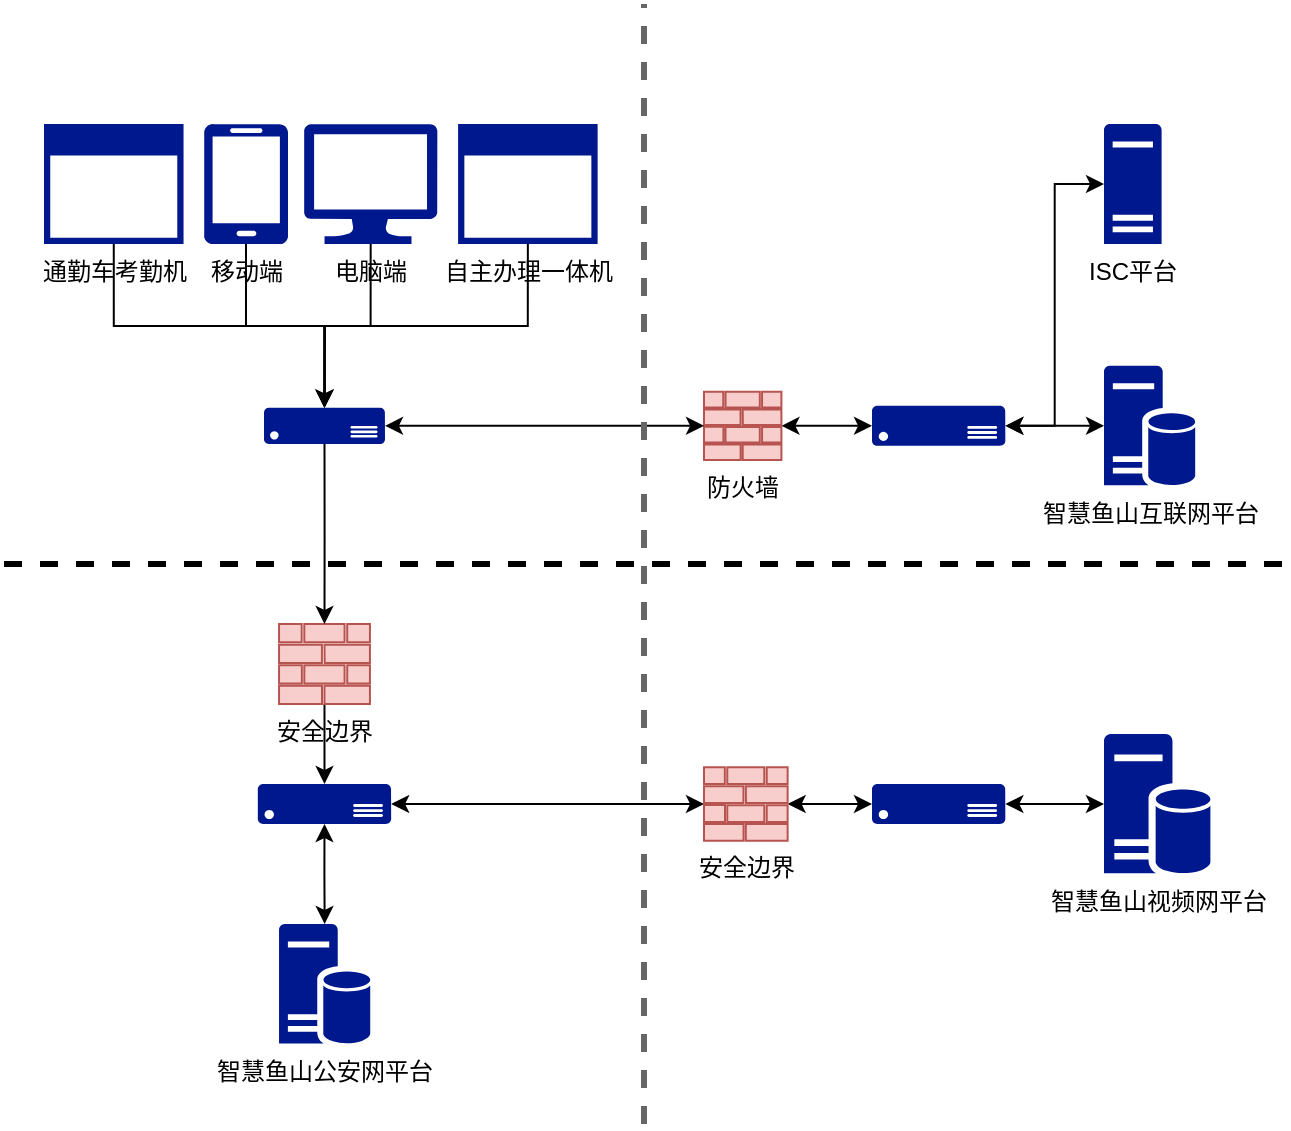 <mxfile version="13.8.5" type="github">
  <diagram id="pFHNbLprS0CvGZzR183H" name="第 1 页">
    <mxGraphModel dx="1846" dy="567" grid="1" gridSize="10" guides="1" tooltips="1" connect="1" arrows="1" fold="1" page="1" pageScale="1" pageWidth="827" pageHeight="1169" math="0" shadow="0">
      <root>
        <mxCell id="0" />
        <mxCell id="1" parent="0" />
        <mxCell id="pjRl3x3YbXFrnQ3nHP1f-8" style="edgeStyle=orthogonalEdgeStyle;rounded=0;orthogonalLoop=1;jettySize=auto;html=1;exitX=0.5;exitY=1;exitDx=0;exitDy=0;exitPerimeter=0;entryX=0.5;entryY=0;entryDx=0;entryDy=0;entryPerimeter=0;" edge="1" parent="1" source="pjRl3x3YbXFrnQ3nHP1f-2" target="pjRl3x3YbXFrnQ3nHP1f-33">
          <mxGeometry relative="1" as="geometry">
            <mxPoint x="550" y="390" as="targetPoint" />
          </mxGeometry>
        </mxCell>
        <mxCell id="pjRl3x3YbXFrnQ3nHP1f-2" value="移动端" style="aspect=fixed;pointerEvents=1;shadow=0;dashed=0;html=1;strokeColor=none;labelPosition=center;verticalLabelPosition=bottom;verticalAlign=top;align=center;fillColor=#00188D;shape=mxgraph.azure.mobile" vertex="1" parent="1">
          <mxGeometry x="80" y="140" width="42" height="60" as="geometry" />
        </mxCell>
        <mxCell id="pjRl3x3YbXFrnQ3nHP1f-3" value="自主办理一体机" style="aspect=fixed;pointerEvents=1;shadow=0;dashed=0;html=1;strokeColor=none;labelPosition=center;verticalLabelPosition=bottom;verticalAlign=top;align=center;fillColor=#00188D;shape=mxgraph.mscae.enterprise.application_blank" vertex="1" parent="1">
          <mxGeometry x="207.05" y="140" width="69.76" height="60" as="geometry" />
        </mxCell>
        <mxCell id="pjRl3x3YbXFrnQ3nHP1f-9" style="edgeStyle=orthogonalEdgeStyle;rounded=0;orthogonalLoop=1;jettySize=auto;html=1;exitX=0.5;exitY=1;exitDx=0;exitDy=0;exitPerimeter=0;entryX=0.5;entryY=0;entryDx=0;entryDy=0;entryPerimeter=0;" edge="1" parent="1" source="pjRl3x3YbXFrnQ3nHP1f-4" target="pjRl3x3YbXFrnQ3nHP1f-33">
          <mxGeometry relative="1" as="geometry">
            <mxPoint x="550" y="390" as="targetPoint" />
          </mxGeometry>
        </mxCell>
        <mxCell id="pjRl3x3YbXFrnQ3nHP1f-4" value="电脑端" style="aspect=fixed;pointerEvents=1;shadow=0;dashed=0;html=1;strokeColor=none;labelPosition=center;verticalLabelPosition=bottom;verticalAlign=top;align=center;fillColor=#00188D;shape=mxgraph.azure.computer" vertex="1" parent="1">
          <mxGeometry x="130" y="140" width="66.67" height="60" as="geometry" />
        </mxCell>
        <mxCell id="pjRl3x3YbXFrnQ3nHP1f-10" style="edgeStyle=orthogonalEdgeStyle;rounded=0;orthogonalLoop=1;jettySize=auto;html=1;exitX=0.5;exitY=1;exitDx=0;exitDy=0;exitPerimeter=0;entryX=0.5;entryY=0;entryDx=0;entryDy=0;entryPerimeter=0;" edge="1" parent="1" source="pjRl3x3YbXFrnQ3nHP1f-5" target="pjRl3x3YbXFrnQ3nHP1f-33">
          <mxGeometry relative="1" as="geometry">
            <mxPoint x="550" y="390" as="targetPoint" />
          </mxGeometry>
        </mxCell>
        <mxCell id="pjRl3x3YbXFrnQ3nHP1f-5" value="通勤车考勤机" style="aspect=fixed;pointerEvents=1;shadow=0;dashed=0;html=1;strokeColor=none;labelPosition=center;verticalLabelPosition=bottom;verticalAlign=top;align=center;fillColor=#00188D;shape=mxgraph.mscae.enterprise.application_blank" vertex="1" parent="1">
          <mxGeometry y="140" width="69.77" height="60" as="geometry" />
        </mxCell>
        <mxCell id="pjRl3x3YbXFrnQ3nHP1f-16" value="ISC平台" style="aspect=fixed;pointerEvents=1;shadow=0;dashed=0;html=1;strokeColor=none;labelPosition=center;verticalLabelPosition=bottom;verticalAlign=top;align=center;fillColor=#00188D;shape=mxgraph.mscae.enterprise.server_generic" vertex="1" parent="1">
          <mxGeometry x="530" y="140" width="28.8" height="60" as="geometry" />
        </mxCell>
        <mxCell id="pjRl3x3YbXFrnQ3nHP1f-20" style="edgeStyle=orthogonalEdgeStyle;rounded=0;orthogonalLoop=1;jettySize=auto;html=1;exitX=1;exitY=0.5;exitDx=0;exitDy=0;exitPerimeter=0;entryX=0;entryY=0.5;entryDx=0;entryDy=0;entryPerimeter=0;startArrow=classic;startFill=1;" edge="1" parent="1" source="pjRl3x3YbXFrnQ3nHP1f-47" target="pjRl3x3YbXFrnQ3nHP1f-16">
          <mxGeometry relative="1" as="geometry" />
        </mxCell>
        <mxCell id="pjRl3x3YbXFrnQ3nHP1f-21" style="edgeStyle=orthogonalEdgeStyle;rounded=0;orthogonalLoop=1;jettySize=auto;html=1;exitX=1;exitY=0.5;exitDx=0;exitDy=0;exitPerimeter=0;entryX=0;entryY=0.5;entryDx=0;entryDy=0;entryPerimeter=0;startArrow=classic;startFill=1;" edge="1" parent="1" source="pjRl3x3YbXFrnQ3nHP1f-47" target="pjRl3x3YbXFrnQ3nHP1f-35">
          <mxGeometry relative="1" as="geometry">
            <mxPoint x="725" y="453.15" as="targetPoint" />
          </mxGeometry>
        </mxCell>
        <mxCell id="pjRl3x3YbXFrnQ3nHP1f-48" style="edgeStyle=orthogonalEdgeStyle;rounded=0;orthogonalLoop=1;jettySize=auto;html=1;exitX=1;exitY=0.5;exitDx=0;exitDy=0;exitPerimeter=0;entryX=0;entryY=0.5;entryDx=0;entryDy=0;entryPerimeter=0;startArrow=classic;startFill=1;" edge="1" parent="1" source="pjRl3x3YbXFrnQ3nHP1f-15" target="pjRl3x3YbXFrnQ3nHP1f-47">
          <mxGeometry relative="1" as="geometry" />
        </mxCell>
        <mxCell id="pjRl3x3YbXFrnQ3nHP1f-15" value="防火墙" style="aspect=fixed;pointerEvents=1;shadow=0;dashed=0;html=1;strokeColor=#b85450;labelPosition=center;verticalLabelPosition=bottom;verticalAlign=top;align=center;fillColor=#f8cecc;shape=mxgraph.mscae.enterprise.firewall;" vertex="1" parent="1">
          <mxGeometry x="330" y="273.89" width="38.71" height="34.07" as="geometry" />
        </mxCell>
        <mxCell id="pjRl3x3YbXFrnQ3nHP1f-18" style="edgeStyle=orthogonalEdgeStyle;rounded=0;orthogonalLoop=1;jettySize=auto;html=1;exitX=0.5;exitY=1;exitDx=0;exitDy=0;exitPerimeter=0;entryX=0.5;entryY=0;entryDx=0;entryDy=0;entryPerimeter=0;" edge="1" parent="1" source="pjRl3x3YbXFrnQ3nHP1f-3" target="pjRl3x3YbXFrnQ3nHP1f-33">
          <mxGeometry relative="1" as="geometry">
            <mxPoint x="176.51" y="220" as="sourcePoint" />
            <mxPoint x="470" y="414" as="targetPoint" />
            <Array as="points" />
          </mxGeometry>
        </mxCell>
        <mxCell id="pjRl3x3YbXFrnQ3nHP1f-42" style="edgeStyle=orthogonalEdgeStyle;rounded=0;orthogonalLoop=1;jettySize=auto;html=1;exitX=0.5;exitY=1;exitDx=0;exitDy=0;exitPerimeter=0;entryX=0.5;entryY=0;entryDx=0;entryDy=0;entryPerimeter=0;" edge="1" parent="1" source="pjRl3x3YbXFrnQ3nHP1f-22" target="pjRl3x3YbXFrnQ3nHP1f-37">
          <mxGeometry relative="1" as="geometry" />
        </mxCell>
        <mxCell id="pjRl3x3YbXFrnQ3nHP1f-22" value="安全边界" style="aspect=fixed;pointerEvents=1;shadow=0;dashed=0;html=1;strokeColor=#b85450;labelPosition=center;verticalLabelPosition=bottom;verticalAlign=top;align=center;fillColor=#f8cecc;shape=mxgraph.mscae.enterprise.firewall" vertex="1" parent="1">
          <mxGeometry x="117.52" y="390" width="45.45" height="40" as="geometry" />
        </mxCell>
        <mxCell id="pjRl3x3YbXFrnQ3nHP1f-24" value="智慧鱼山公安网平台" style="aspect=fixed;pointerEvents=1;shadow=0;dashed=0;html=1;strokeColor=none;labelPosition=center;verticalLabelPosition=bottom;verticalAlign=top;align=center;fillColor=#00188D;shape=mxgraph.mscae.enterprise.database_server" vertex="1" parent="1">
          <mxGeometry x="117.52" y="540" width="45.6" height="60" as="geometry" />
        </mxCell>
        <mxCell id="pjRl3x3YbXFrnQ3nHP1f-34" style="edgeStyle=orthogonalEdgeStyle;rounded=0;orthogonalLoop=1;jettySize=auto;html=1;exitX=1;exitY=0.5;exitDx=0;exitDy=0;exitPerimeter=0;entryX=0;entryY=0.5;entryDx=0;entryDy=0;entryPerimeter=0;startArrow=classic;startFill=1;" edge="1" parent="1" source="pjRl3x3YbXFrnQ3nHP1f-33" target="pjRl3x3YbXFrnQ3nHP1f-15">
          <mxGeometry relative="1" as="geometry" />
        </mxCell>
        <mxCell id="pjRl3x3YbXFrnQ3nHP1f-36" style="edgeStyle=orthogonalEdgeStyle;rounded=0;orthogonalLoop=1;jettySize=auto;html=1;exitX=0.5;exitY=1;exitDx=0;exitDy=0;exitPerimeter=0;entryX=0.5;entryY=0;entryDx=0;entryDy=0;entryPerimeter=0;" edge="1" parent="1" source="pjRl3x3YbXFrnQ3nHP1f-33" target="pjRl3x3YbXFrnQ3nHP1f-22">
          <mxGeometry relative="1" as="geometry" />
        </mxCell>
        <mxCell id="pjRl3x3YbXFrnQ3nHP1f-33" value="" style="aspect=fixed;pointerEvents=1;shadow=0;dashed=0;html=1;strokeColor=none;labelPosition=center;verticalLabelPosition=bottom;verticalAlign=top;align=center;fillColor=#00188D;shape=mxgraph.azure.server" vertex="1" parent="1">
          <mxGeometry x="110" y="281.85" width="60.5" height="18.15" as="geometry" />
        </mxCell>
        <mxCell id="pjRl3x3YbXFrnQ3nHP1f-35" value="智慧鱼山互联网平台" style="aspect=fixed;pointerEvents=1;shadow=0;dashed=0;html=1;strokeColor=none;labelPosition=center;verticalLabelPosition=bottom;verticalAlign=top;align=center;fillColor=#00188D;shape=mxgraph.mscae.enterprise.database_server" vertex="1" parent="1">
          <mxGeometry x="530" y="260.93" width="45.6" height="60" as="geometry" />
        </mxCell>
        <mxCell id="pjRl3x3YbXFrnQ3nHP1f-43" style="edgeStyle=orthogonalEdgeStyle;rounded=0;orthogonalLoop=1;jettySize=auto;html=1;exitX=0.5;exitY=1;exitDx=0;exitDy=0;exitPerimeter=0;entryX=0.5;entryY=0;entryDx=0;entryDy=0;entryPerimeter=0;startArrow=classic;startFill=1;" edge="1" parent="1" source="pjRl3x3YbXFrnQ3nHP1f-37" target="pjRl3x3YbXFrnQ3nHP1f-24">
          <mxGeometry relative="1" as="geometry" />
        </mxCell>
        <mxCell id="pjRl3x3YbXFrnQ3nHP1f-44" style="edgeStyle=orthogonalEdgeStyle;rounded=0;orthogonalLoop=1;jettySize=auto;html=1;exitX=1;exitY=0.5;exitDx=0;exitDy=0;exitPerimeter=0;entryX=0;entryY=0.5;entryDx=0;entryDy=0;entryPerimeter=0;startArrow=classic;startFill=1;" edge="1" parent="1" source="pjRl3x3YbXFrnQ3nHP1f-37" target="pjRl3x3YbXFrnQ3nHP1f-41">
          <mxGeometry relative="1" as="geometry" />
        </mxCell>
        <mxCell id="pjRl3x3YbXFrnQ3nHP1f-37" value="" style="aspect=fixed;pointerEvents=1;shadow=0;dashed=0;html=1;strokeColor=none;labelPosition=center;verticalLabelPosition=bottom;verticalAlign=top;align=center;fillColor=#00188D;shape=mxgraph.azure.server" vertex="1" parent="1">
          <mxGeometry x="106.91" y="470.0" width="66.67" height="20" as="geometry" />
        </mxCell>
        <mxCell id="pjRl3x3YbXFrnQ3nHP1f-46" style="edgeStyle=orthogonalEdgeStyle;rounded=0;orthogonalLoop=1;jettySize=auto;html=1;exitX=1;exitY=0.5;exitDx=0;exitDy=0;exitPerimeter=0;startArrow=classic;startFill=1;" edge="1" parent="1" source="pjRl3x3YbXFrnQ3nHP1f-39" target="pjRl3x3YbXFrnQ3nHP1f-40">
          <mxGeometry relative="1" as="geometry" />
        </mxCell>
        <mxCell id="pjRl3x3YbXFrnQ3nHP1f-39" value="" style="aspect=fixed;pointerEvents=1;shadow=0;dashed=0;html=1;strokeColor=none;labelPosition=center;verticalLabelPosition=bottom;verticalAlign=top;align=center;fillColor=#00188D;shape=mxgraph.azure.server" vertex="1" parent="1">
          <mxGeometry x="414" y="470" width="66.67" height="20" as="geometry" />
        </mxCell>
        <mxCell id="pjRl3x3YbXFrnQ3nHP1f-40" value="智慧鱼山视频网平台" style="aspect=fixed;pointerEvents=1;shadow=0;dashed=0;html=1;strokeColor=none;labelPosition=center;verticalLabelPosition=bottom;verticalAlign=top;align=center;fillColor=#00188D;shape=mxgraph.mscae.enterprise.database_server" vertex="1" parent="1">
          <mxGeometry x="530" y="445" width="53.2" height="70" as="geometry" />
        </mxCell>
        <mxCell id="pjRl3x3YbXFrnQ3nHP1f-45" style="edgeStyle=orthogonalEdgeStyle;rounded=0;orthogonalLoop=1;jettySize=auto;html=1;exitX=1;exitY=0.5;exitDx=0;exitDy=0;exitPerimeter=0;entryX=0;entryY=0.5;entryDx=0;entryDy=0;entryPerimeter=0;startArrow=classic;startFill=1;" edge="1" parent="1" source="pjRl3x3YbXFrnQ3nHP1f-41" target="pjRl3x3YbXFrnQ3nHP1f-39">
          <mxGeometry relative="1" as="geometry" />
        </mxCell>
        <mxCell id="pjRl3x3YbXFrnQ3nHP1f-41" value="安全边界" style="aspect=fixed;pointerEvents=1;shadow=0;dashed=0;html=1;strokeColor=#b85450;labelPosition=center;verticalLabelPosition=bottom;verticalAlign=top;align=center;fillColor=#f8cecc;shape=mxgraph.mscae.enterprise.firewall" vertex="1" parent="1">
          <mxGeometry x="330" y="461.6" width="41.82" height="36.8" as="geometry" />
        </mxCell>
        <mxCell id="pjRl3x3YbXFrnQ3nHP1f-47" value="" style="aspect=fixed;pointerEvents=1;shadow=0;dashed=0;html=1;strokeColor=none;labelPosition=center;verticalLabelPosition=bottom;verticalAlign=top;align=center;fillColor=#00188D;shape=mxgraph.azure.server" vertex="1" parent="1">
          <mxGeometry x="414" y="280.93" width="66.67" height="20" as="geometry" />
        </mxCell>
        <mxCell id="pjRl3x3YbXFrnQ3nHP1f-50" value="" style="endArrow=none;dashed=1;html=1;strokeWidth=3;fillColor=#f5f5f5;strokeColor=#666666;" edge="1" parent="1">
          <mxGeometry width="50" height="50" relative="1" as="geometry">
            <mxPoint x="300" y="640" as="sourcePoint" />
            <mxPoint x="300" y="80" as="targetPoint" />
          </mxGeometry>
        </mxCell>
        <mxCell id="pjRl3x3YbXFrnQ3nHP1f-51" value="" style="endArrow=none;dashed=1;html=1;strokeWidth=3;" edge="1" parent="1">
          <mxGeometry width="50" height="50" relative="1" as="geometry">
            <mxPoint x="-20" y="360" as="sourcePoint" />
            <mxPoint x="620" y="360" as="targetPoint" />
          </mxGeometry>
        </mxCell>
      </root>
    </mxGraphModel>
  </diagram>
</mxfile>
